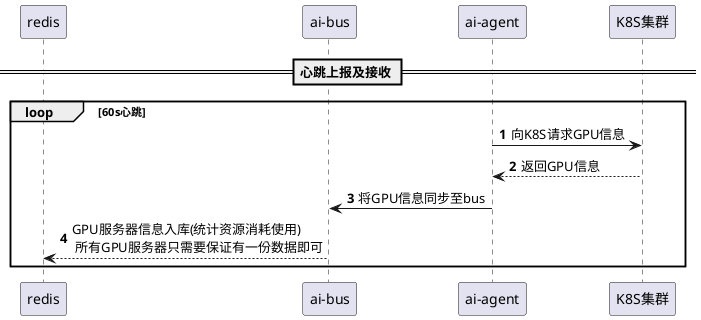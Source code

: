 @startuml
autonumber
== 心跳上报及接收 ==
'actor User as user
participant "redis" as redis
participant "ai-bus" as bus
participant "ai-agent" as agent
participant "K8S集群" as k8s

loop 60s心跳
    agent -> k8s : 向K8S请求GPU信息
    agent <-- k8s : 返回GPU信息
    agent -> bus : 将GPU信息同步至bus
    bus --> redis : GPU服务器信息入库(统计资源消耗使用)\n 所有GPU服务器只需要保证有一份数据即可
end


@enduml